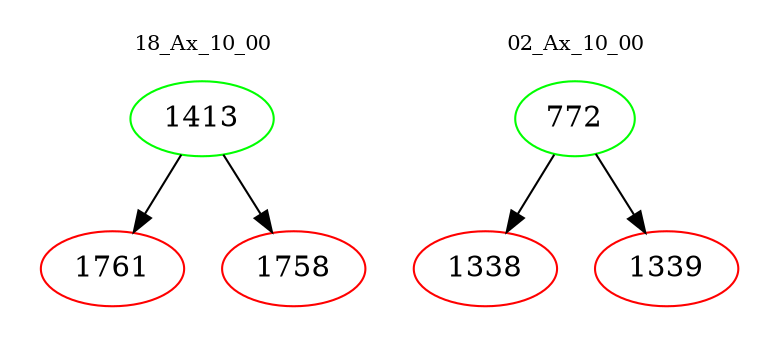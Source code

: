 digraph{
subgraph cluster_0 {
color = white
label = "18_Ax_10_00";
fontsize=10;
T0_1413 [label="1413", color="green"]
T0_1413 -> T0_1761 [color="black"]
T0_1761 [label="1761", color="red"]
T0_1413 -> T0_1758 [color="black"]
T0_1758 [label="1758", color="red"]
}
subgraph cluster_1 {
color = white
label = "02_Ax_10_00";
fontsize=10;
T1_772 [label="772", color="green"]
T1_772 -> T1_1338 [color="black"]
T1_1338 [label="1338", color="red"]
T1_772 -> T1_1339 [color="black"]
T1_1339 [label="1339", color="red"]
}
}

